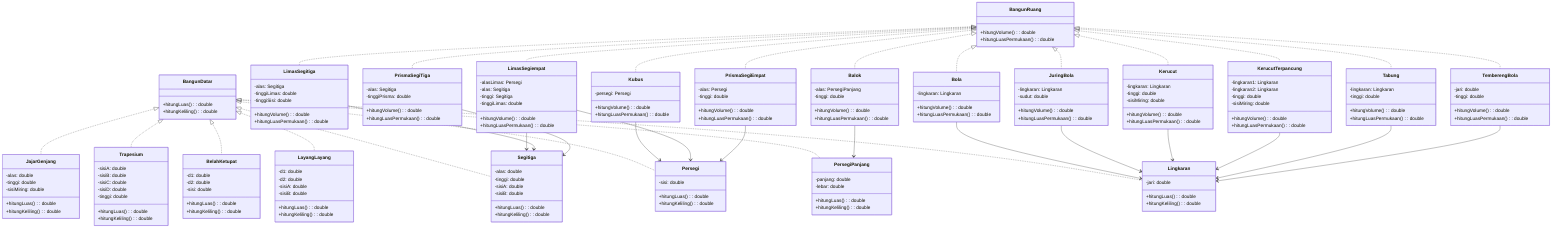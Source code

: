 classDiagram
%% Interfaces
    class BangunRuang {
        +hitungVolume(): double
        +hitungLuasPermukaan(): double
    }

    class BangunDatar {
        +hitungLuas(): double
        +hitungKeliling(): double
    }

%% Bangun Datar Classes
    class Lingkaran {
        -jari: double
        +hitungLuas(): double
        +hitungKeliling(): double
    }

    class Persegi {
        -sisi: double
        +hitungLuas(): double
        +hitungKeliling(): double
    }

    class PersegiPanjang {
        -panjang: double
        -lebar: double
        +hitungLuas(): double
        +hitungKeliling(): double
    }

    class Segitiga {
        -alas: double
        -tinggi: double
        -sisiA: double
        -sisiB: double
        +hitungLuas(): double
        +hitungKeliling(): double
    }

    class LayangLayang {
        -d1: double
        -d2: double
        -sisiA: double
        -sisiB: double
        +hitungLuas(): double
        +hitungKeliling(): double
    }

    class BelahKetupat {
        -d1: double
        -d2: double
        -sisi: double
        +hitungLuas(): double
        +hitungKeliling(): double
    }

    class Trapesium {
        -sisiA: double
        -sisiB: double
        -sisiC: double
        -sisiD: double
        -tinggi: double
        +hitungLuas(): double
        +hitungKeliling(): double
    }

    class JajarGenjang {
        -alas: double
        -tinggi: double
        -sisiMiring: double
        +hitungLuas(): double
        +hitungKeliling(): double
    }

%% Bangun Ruang Classes
    class Balok {
        -alas: PersegiPanjang
        -tinggi: double
        +hitungVolume(): double
        +hitungLuasPermukaan(): double
    }

    class Bola {
        -lingkaran: Lingkaran
        +hitungVolume(): double
        +hitungLuasPermukaan(): double
    }

    class JuringBola {
        -lingkaran: Lingkaran
        -sudut: double
        +hitungVolume(): double
        +hitungLuasPermukaan(): double
    }

    class Kerucut {
        -lingkaran: Lingkaran
        -tinggi: double
        -sisiMiring: double
        +hitungVolume(): double
        +hitungLuasPermukaan(): double
    }

    class KerucutTerpancung {
        -lingkaran1: Lingkaran
        -lingkaran2: Lingkaran
        -tinggi: double
        -sisiMiring: double
        +hitungVolume(): double
        +hitungLuasPermukaan(): double
    }

    class Kubus {
        -persegi: Persegi
        +hitungVolume(): double
        +hitungLuasPermukaan(): double
    }

    class LimasSegiempat {
        -alasLimas: Persegi
        -alas: Segitiga
        -tinggi: Segitiga
        -tinggiLimas: double
        +hitungVolume(): double
        +hitungLuasPermukaan(): double
    }

    class LimasSegitiga {
        -alas: Segitiga
        -tinggiLimas: double
        -tinggiSisi: double
        +hitungVolume(): double
        +hitungLuasPermukaan(): double
    }

    class PrismaSegiEmpat {
        -alas: Persegi
        -tinggi: double
        +hitungVolume(): double
        +hitungLuasPermukaan(): double
    }

    class PrismaSegiTiga {
        -alas: Segitiga
        -tinggiPrisma: double
        +hitungVolume(): double
        +hitungLuasPermukaan(): double
    }

    class Tabung {
        -lingkaran: Lingkaran
        -tinggi: double
        +hitungVolume(): double
        +hitungLuasPermukaan(): double
    }

    class TemberengBola {
        -jari: double
        -tinggi: double
        +hitungVolume(): double
        +hitungLuasPermukaan(): double
    }

%% Implementations
    BangunDatar <|.. Persegi
    BangunDatar <|.. PersegiPanjang
    BangunDatar <|.. Lingkaran
    BangunDatar <|.. Segitiga
    BangunDatar <|.. LayangLayang
    BangunDatar <|.. BelahKetupat
    BangunDatar <|.. Trapesium
    BangunDatar <|.. JajarGenjang

    BangunRuang <|.. Balok
    BangunRuang <|.. Bola
    BangunRuang <|.. JuringBola
    BangunRuang <|.. Kerucut
    BangunRuang <|.. KerucutTerpancung
    BangunRuang <|.. Kubus
    BangunRuang <|.. LimasSegiempat
    BangunRuang <|.. LimasSegitiga
    BangunRuang <|.. PrismaSegiEmpat
    BangunRuang <|.. PrismaSegiTiga
    BangunRuang <|.. Tabung
    BangunRuang <|.. TemberengBola

%% Composition
    Balok --> PersegiPanjang
    Bola --> Lingkaran
    JuringBola --> Lingkaran
    Kerucut --> Lingkaran
    KerucutTerpancung --> Lingkaran
    Kubus --> Persegi
    LimasSegiempat --> Persegi
    LimasSegiempat --> Segitiga
    LimasSegitiga --> Segitiga
    PrismaSegiEmpat --> Persegi
    PrismaSegiTiga --> Segitiga
    Tabung --> Lingkaran
    TemberengBola --> Lingkaran